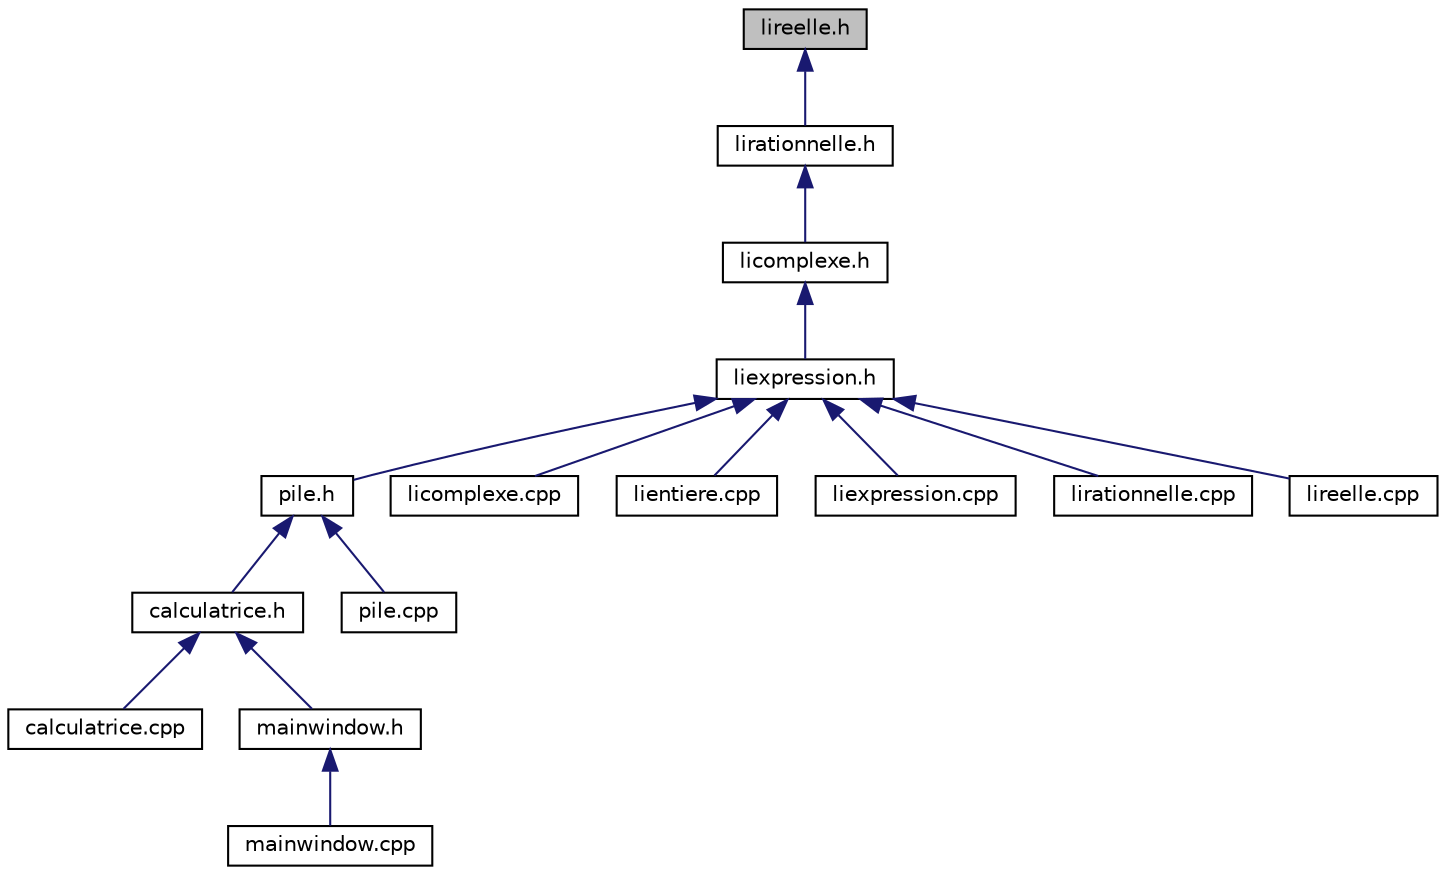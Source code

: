digraph "lireelle.h"
{
  edge [fontname="Helvetica",fontsize="10",labelfontname="Helvetica",labelfontsize="10"];
  node [fontname="Helvetica",fontsize="10",shape=record];
  Node1 [label="lireelle.h",height=0.2,width=0.4,color="black", fillcolor="grey75", style="filled", fontcolor="black"];
  Node1 -> Node2 [dir="back",color="midnightblue",fontsize="10",style="solid",fontname="Helvetica"];
  Node2 [label="lirationnelle.h",height=0.2,width=0.4,color="black", fillcolor="white", style="filled",URL="$lirationnelle_8h.html",tooltip="file where the class LiRationnelle is defined "];
  Node2 -> Node3 [dir="back",color="midnightblue",fontsize="10",style="solid",fontname="Helvetica"];
  Node3 [label="licomplexe.h",height=0.2,width=0.4,color="black", fillcolor="white", style="filled",URL="$licomplexe_8h.html",tooltip="file where the class LiComplexe is defined "];
  Node3 -> Node4 [dir="back",color="midnightblue",fontsize="10",style="solid",fontname="Helvetica"];
  Node4 [label="liexpression.h",height=0.2,width=0.4,color="black", fillcolor="white", style="filled",URL="$liexpression_8h.html",tooltip="file where the class LiExpression is defined "];
  Node4 -> Node5 [dir="back",color="midnightblue",fontsize="10",style="solid",fontname="Helvetica"];
  Node5 [label="pile.h",height=0.2,width=0.4,color="black", fillcolor="white", style="filled",URL="$pile_8h.html",tooltip="file where the classes Pile and Memento are defined "];
  Node5 -> Node6 [dir="back",color="midnightblue",fontsize="10",style="solid",fontname="Helvetica"];
  Node6 [label="calculatrice.h",height=0.2,width=0.4,color="black", fillcolor="white", style="filled",URL="$calculatrice_8h.html",tooltip="file where the class Calculatrice is defined "];
  Node6 -> Node7 [dir="back",color="midnightblue",fontsize="10",style="solid",fontname="Helvetica"];
  Node7 [label="calculatrice.cpp",height=0.2,width=0.4,color="black", fillcolor="white", style="filled",URL="$calculatrice_8cpp.html",tooltip="file where the methods of the Calculatrice class are defined "];
  Node6 -> Node8 [dir="back",color="midnightblue",fontsize="10",style="solid",fontname="Helvetica"];
  Node8 [label="mainwindow.h",height=0.2,width=0.4,color="black", fillcolor="white", style="filled",URL="$mainwindow_8h.html",tooltip="file where the class MainWindow is defined "];
  Node8 -> Node9 [dir="back",color="midnightblue",fontsize="10",style="solid",fontname="Helvetica"];
  Node9 [label="mainwindow.cpp",height=0.2,width=0.4,color="black", fillcolor="white", style="filled",URL="$mainwindow_8cpp.html",tooltip="file where the methods of the MainWindow class are defined "];
  Node5 -> Node10 [dir="back",color="midnightblue",fontsize="10",style="solid",fontname="Helvetica"];
  Node10 [label="pile.cpp",height=0.2,width=0.4,color="black", fillcolor="white", style="filled",URL="$pile_8cpp.html",tooltip="file where the methods of Pile and Memento are defined "];
  Node4 -> Node11 [dir="back",color="midnightblue",fontsize="10",style="solid",fontname="Helvetica"];
  Node11 [label="licomplexe.cpp",height=0.2,width=0.4,color="black", fillcolor="white", style="filled",URL="$licomplexe_8cpp.html",tooltip="file where the methods of the LiComplexe class are defined "];
  Node4 -> Node12 [dir="back",color="midnightblue",fontsize="10",style="solid",fontname="Helvetica"];
  Node12 [label="lientiere.cpp",height=0.2,width=0.4,color="black", fillcolor="white", style="filled",URL="$lientiere_8cpp.html",tooltip="file where the methods of the LiEntiere class are defined "];
  Node4 -> Node13 [dir="back",color="midnightblue",fontsize="10",style="solid",fontname="Helvetica"];
  Node13 [label="liexpression.cpp",height=0.2,width=0.4,color="black", fillcolor="white", style="filled",URL="$liexpression_8cpp.html",tooltip="file where the methods of the LiExpression class are defined "];
  Node4 -> Node14 [dir="back",color="midnightblue",fontsize="10",style="solid",fontname="Helvetica"];
  Node14 [label="lirationnelle.cpp",height=0.2,width=0.4,color="black", fillcolor="white", style="filled",URL="$lirationnelle_8cpp.html",tooltip="file where the methods of the LiRationnelle class are defined "];
  Node4 -> Node15 [dir="back",color="midnightblue",fontsize="10",style="solid",fontname="Helvetica"];
  Node15 [label="lireelle.cpp",height=0.2,width=0.4,color="black", fillcolor="white", style="filled",URL="$lireelle_8cpp.html",tooltip="file where the methods of the LiReelle class are defined "];
}

